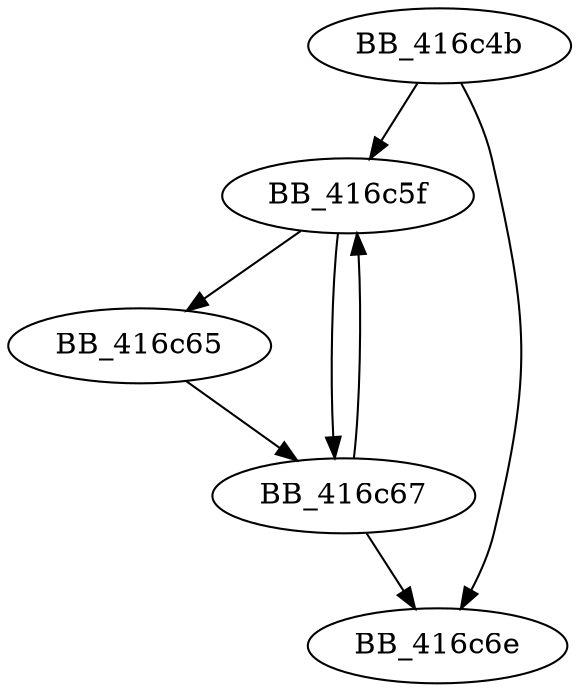 DiGraph sub_416C4B{
BB_416c4b->BB_416c5f
BB_416c4b->BB_416c6e
BB_416c5f->BB_416c65
BB_416c5f->BB_416c67
BB_416c65->BB_416c67
BB_416c67->BB_416c5f
BB_416c67->BB_416c6e
}
